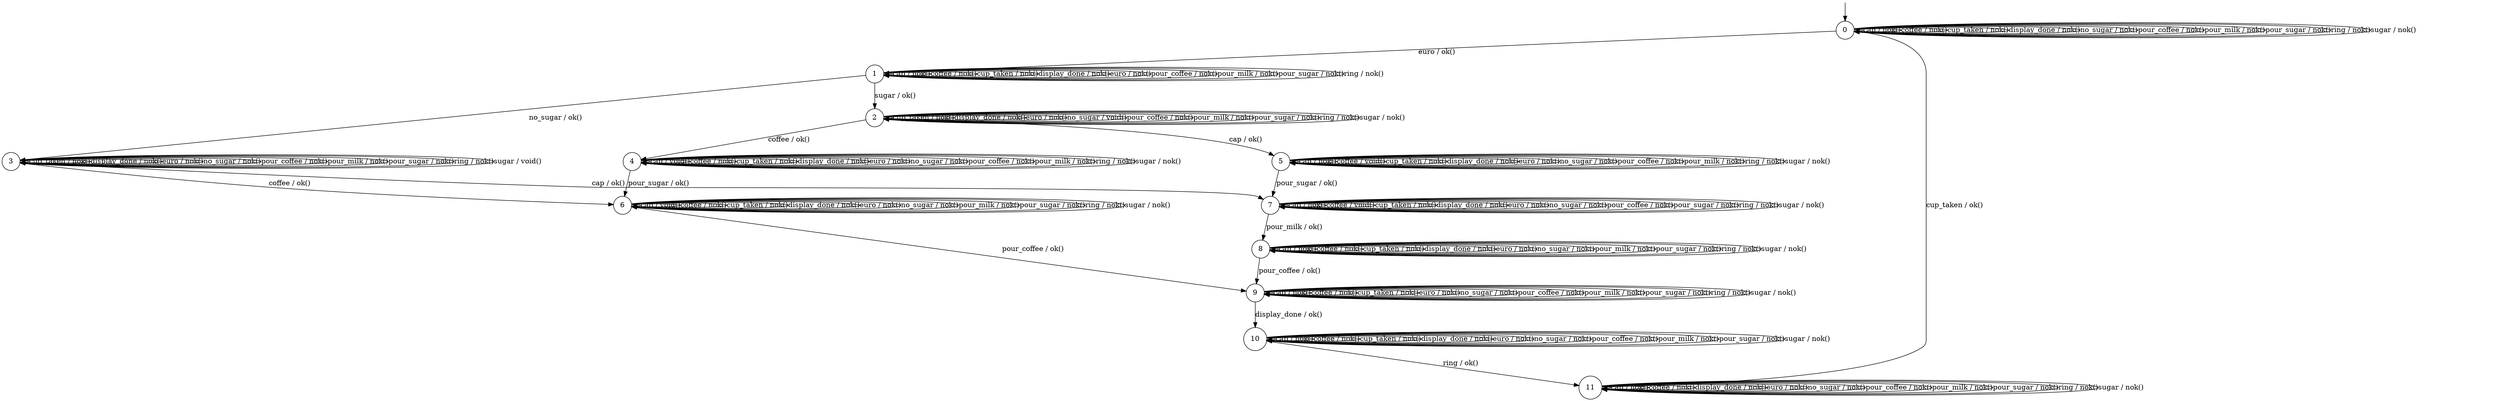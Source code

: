 digraph g {

	s0 [shape="circle" label="0"];
	s1 [shape="circle" label="1"];
	s2 [shape="circle" label="2"];
	s3 [shape="circle" label="3"];
	s4 [shape="circle" label="4"];
	s5 [shape="circle" label="5"];
	s6 [shape="circle" label="6"];
	s7 [shape="circle" label="7"];
	s8 [shape="circle" label="8"];
	s9 [shape="circle" label="9"];
	s10 [shape="circle" label="10"];
	s11 [shape="circle" label="11"];
	s0 -> s0 [label="cap / nok()"];
	s0 -> s0 [label="coffee / nok()"];
	s0 -> s0 [label="cup_taken / nok()"];
	s0 -> s0 [label="display_done / nok()"];
	s0 -> s1 [label="euro / ok()"];
	s0 -> s0 [label="no_sugar / nok()"];
	s0 -> s0 [label="pour_coffee / nok()"];
	s0 -> s0 [label="pour_milk / nok()"];
	s0 -> s0 [label="pour_sugar / nok()"];
	s0 -> s0 [label="ring / nok()"];
	s0 -> s0 [label="sugar / nok()"];
	s1 -> s1 [label="cap / nok()"];
	s1 -> s1 [label="coffee / nok()"];
	s1 -> s1 [label="cup_taken / nok()"];
	s1 -> s1 [label="display_done / nok()"];
	s1 -> s1 [label="euro / nok()"];
	s1 -> s3 [label="no_sugar / ok()"];
	s1 -> s1 [label="pour_coffee / nok()"];
	s1 -> s1 [label="pour_milk / nok()"];
	s1 -> s1 [label="pour_sugar / nok()"];
	s1 -> s1 [label="ring / nok()"];
	s1 -> s2 [label="sugar / ok()"];
	s2 -> s5 [label="cap / ok()"];
	s2 -> s4 [label="coffee / ok()"];
	s2 -> s2 [label="cup_taken / nok()"];
	s2 -> s2 [label="display_done / nok()"];
	s2 -> s2 [label="euro / nok()"];
	s2 -> s2 [label="no_sugar / void()"];
	s2 -> s2 [label="pour_coffee / nok()"];
	s2 -> s2 [label="pour_milk / nok()"];
	s2 -> s2 [label="pour_sugar / nok()"];
	s2 -> s2 [label="ring / nok()"];
	s2 -> s2 [label="sugar / nok()"];
	s3 -> s7 [label="cap / ok()"];
	s3 -> s6 [label="coffee / ok()"];
	s3 -> s3 [label="cup_taken / nok()"];
	s3 -> s3 [label="display_done / nok()"];
	s3 -> s3 [label="euro / nok()"];
	s3 -> s3 [label="no_sugar / nok()"];
	s3 -> s3 [label="pour_coffee / nok()"];
	s3 -> s3 [label="pour_milk / nok()"];
	s3 -> s3 [label="pour_sugar / nok()"];
	s3 -> s3 [label="ring / nok()"];
	s3 -> s3 [label="sugar / void()"];
	s4 -> s4 [label="cap / void()"];
	s4 -> s4 [label="coffee / nok()"];
	s4 -> s4 [label="cup_taken / nok()"];
	s4 -> s4 [label="display_done / nok()"];
	s4 -> s4 [label="euro / nok()"];
	s4 -> s4 [label="no_sugar / nok()"];
	s4 -> s4 [label="pour_coffee / nok()"];
	s4 -> s4 [label="pour_milk / nok()"];
	s4 -> s6 [label="pour_sugar / ok()"];
	s4 -> s4 [label="ring / nok()"];
	s4 -> s4 [label="sugar / nok()"];
	s5 -> s5 [label="cap / nok()"];
	s5 -> s5 [label="coffee / void()"];
	s5 -> s5 [label="cup_taken / nok()"];
	s5 -> s5 [label="display_done / nok()"];
	s5 -> s5 [label="euro / nok()"];
	s5 -> s5 [label="no_sugar / nok()"];
	s5 -> s5 [label="pour_coffee / nok()"];
	s5 -> s5 [label="pour_milk / nok()"];
	s5 -> s7 [label="pour_sugar / ok()"];
	s5 -> s5 [label="ring / nok()"];
	s5 -> s5 [label="sugar / nok()"];
	s6 -> s6 [label="cap / void()"];
	s6 -> s6 [label="coffee / nok()"];
	s6 -> s6 [label="cup_taken / nok()"];
	s6 -> s6 [label="display_done / nok()"];
	s6 -> s6 [label="euro / nok()"];
	s6 -> s6 [label="no_sugar / nok()"];
	s6 -> s9 [label="pour_coffee / ok()"];
	s6 -> s6 [label="pour_milk / nok()"];
	s6 -> s6 [label="pour_sugar / nok()"];
	s6 -> s6 [label="ring / nok()"];
	s6 -> s6 [label="sugar / nok()"];
	s7 -> s7 [label="cap / nok()"];
	s7 -> s7 [label="coffee / void()"];
	s7 -> s7 [label="cup_taken / nok()"];
	s7 -> s7 [label="display_done / nok()"];
	s7 -> s7 [label="euro / nok()"];
	s7 -> s7 [label="no_sugar / nok()"];
	s7 -> s7 [label="pour_coffee / nok()"];
	s7 -> s8 [label="pour_milk / ok()"];
	s7 -> s7 [label="pour_sugar / nok()"];
	s7 -> s7 [label="ring / nok()"];
	s7 -> s7 [label="sugar / nok()"];
	s8 -> s8 [label="cap / nok()"];
	s8 -> s8 [label="coffee / nok()"];
	s8 -> s8 [label="cup_taken / nok()"];
	s8 -> s8 [label="display_done / nok()"];
	s8 -> s8 [label="euro / nok()"];
	s8 -> s8 [label="no_sugar / nok()"];
	s8 -> s9 [label="pour_coffee / ok()"];
	s8 -> s8 [label="pour_milk / nok()"];
	s8 -> s8 [label="pour_sugar / nok()"];
	s8 -> s8 [label="ring / nok()"];
	s8 -> s8 [label="sugar / nok()"];
	s9 -> s9 [label="cap / nok()"];
	s9 -> s9 [label="coffee / nok()"];
	s9 -> s9 [label="cup_taken / nok()"];
	s9 -> s10 [label="display_done / ok()"];
	s9 -> s9 [label="euro / nok()"];
	s9 -> s9 [label="no_sugar / nok()"];
	s9 -> s9 [label="pour_coffee / nok()"];
	s9 -> s9 [label="pour_milk / nok()"];
	s9 -> s9 [label="pour_sugar / nok()"];
	s9 -> s9 [label="ring / nok()"];
	s9 -> s9 [label="sugar / nok()"];
	s10 -> s10 [label="cap / nok()"];
	s10 -> s10 [label="coffee / nok()"];
	s10 -> s10 [label="cup_taken / nok()"];
	s10 -> s10 [label="display_done / nok()"];
	s10 -> s10 [label="euro / nok()"];
	s10 -> s10 [label="no_sugar / nok()"];
	s10 -> s10 [label="pour_coffee / nok()"];
	s10 -> s10 [label="pour_milk / nok()"];
	s10 -> s10 [label="pour_sugar / nok()"];
	s10 -> s11 [label="ring / ok()"];
	s10 -> s10 [label="sugar / nok()"];
	s11 -> s11 [label="cap / nok()"];
	s11 -> s11 [label="coffee / nok()"];
	s11 -> s0 [label="cup_taken / ok()"];
	s11 -> s11 [label="display_done / nok()"];
	s11 -> s11 [label="euro / nok()"];
	s11 -> s11 [label="no_sugar / nok()"];
	s11 -> s11 [label="pour_coffee / nok()"];
	s11 -> s11 [label="pour_milk / nok()"];
	s11 -> s11 [label="pour_sugar / nok()"];
	s11 -> s11 [label="ring / nok()"];
	s11 -> s11 [label="sugar / nok()"];

__start0 [label="" shape="none" width="0" height="0"];
__start0 -> s0;

}
